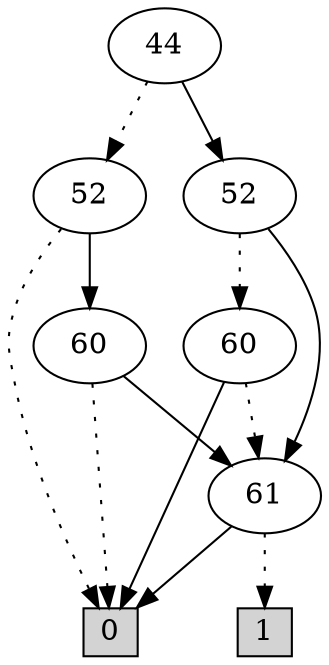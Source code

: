 digraph G {
0 [shape=box, label="0", style=filled, shape=box, height=0.3, width=0.3];
1 [shape=box, label="1", style=filled, shape=box, height=0.3, width=0.3];
4159 [label="44"];
4159 -> 3997 [style=dotted];
4159 -> 4158 [style=filled];
3997 [label="52"];
3997 -> 0 [style=dotted];
3997 -> 853 [style=filled];
853 [label="60"];
853 -> 0 [style=dotted];
853 -> 125 [style=filled];
125 [label="61"];
125 -> 1 [style=dotted];
125 -> 0 [style=filled];
4158 [label="52"];
4158 -> 1017 [style=dotted];
4158 -> 125 [style=filled];
1017 [label="60"];
1017 -> 125 [style=dotted];
1017 -> 0 [style=filled];
}
